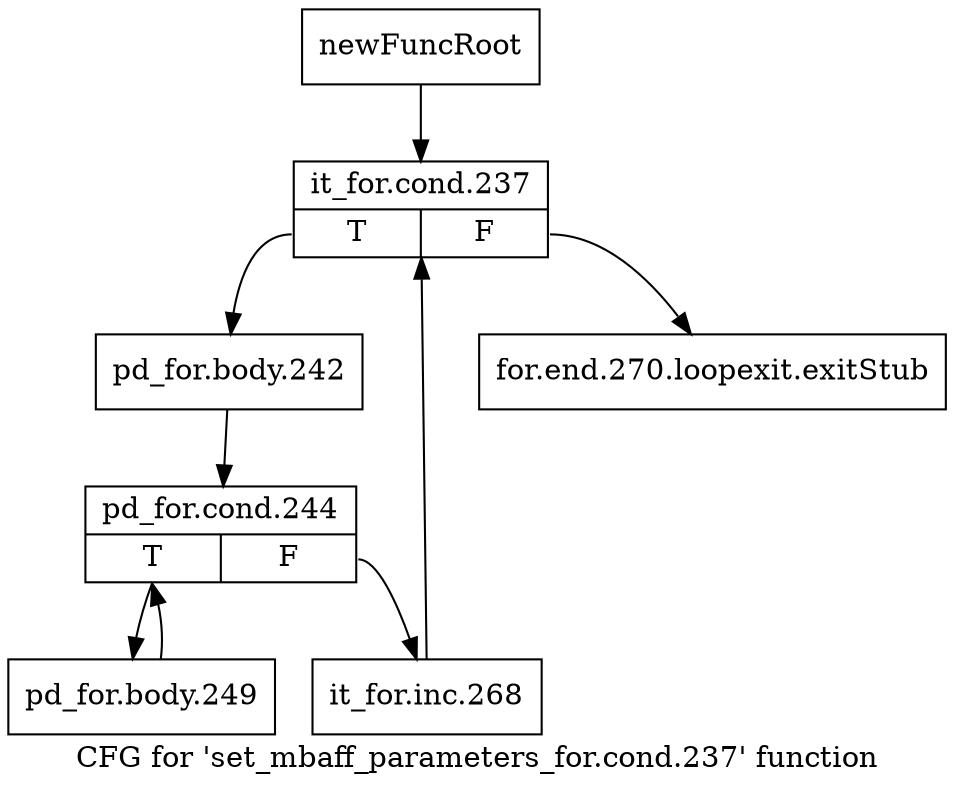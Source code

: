 digraph "CFG for 'set_mbaff_parameters_for.cond.237' function" {
	label="CFG for 'set_mbaff_parameters_for.cond.237' function";

	Node0x2e633f0 [shape=record,label="{newFuncRoot}"];
	Node0x2e633f0 -> Node0x2e63d90;
	Node0x2e63d40 [shape=record,label="{for.end.270.loopexit.exitStub}"];
	Node0x2e63d90 [shape=record,label="{it_for.cond.237|{<s0>T|<s1>F}}"];
	Node0x2e63d90:s0 -> Node0x2e63de0;
	Node0x2e63d90:s1 -> Node0x2e63d40;
	Node0x2e63de0 [shape=record,label="{pd_for.body.242}"];
	Node0x2e63de0 -> Node0x2e63e30;
	Node0x2e63e30 [shape=record,label="{pd_for.cond.244|{<s0>T|<s1>F}}"];
	Node0x2e63e30:s0 -> Node0x2e63ed0;
	Node0x2e63e30:s1 -> Node0x2e63e80;
	Node0x2e63e80 [shape=record,label="{it_for.inc.268}"];
	Node0x2e63e80 -> Node0x2e63d90;
	Node0x2e63ed0 [shape=record,label="{pd_for.body.249}"];
	Node0x2e63ed0 -> Node0x2e63e30;
}
